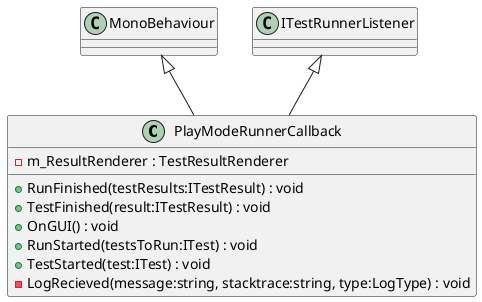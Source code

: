 @startuml
class PlayModeRunnerCallback {
    - m_ResultRenderer : TestResultRenderer
    + RunFinished(testResults:ITestResult) : void
    + TestFinished(result:ITestResult) : void
    + OnGUI() : void
    + RunStarted(testsToRun:ITest) : void
    + TestStarted(test:ITest) : void
    - LogRecieved(message:string, stacktrace:string, type:LogType) : void
}
MonoBehaviour <|-- PlayModeRunnerCallback
ITestRunnerListener <|-- PlayModeRunnerCallback
@enduml
